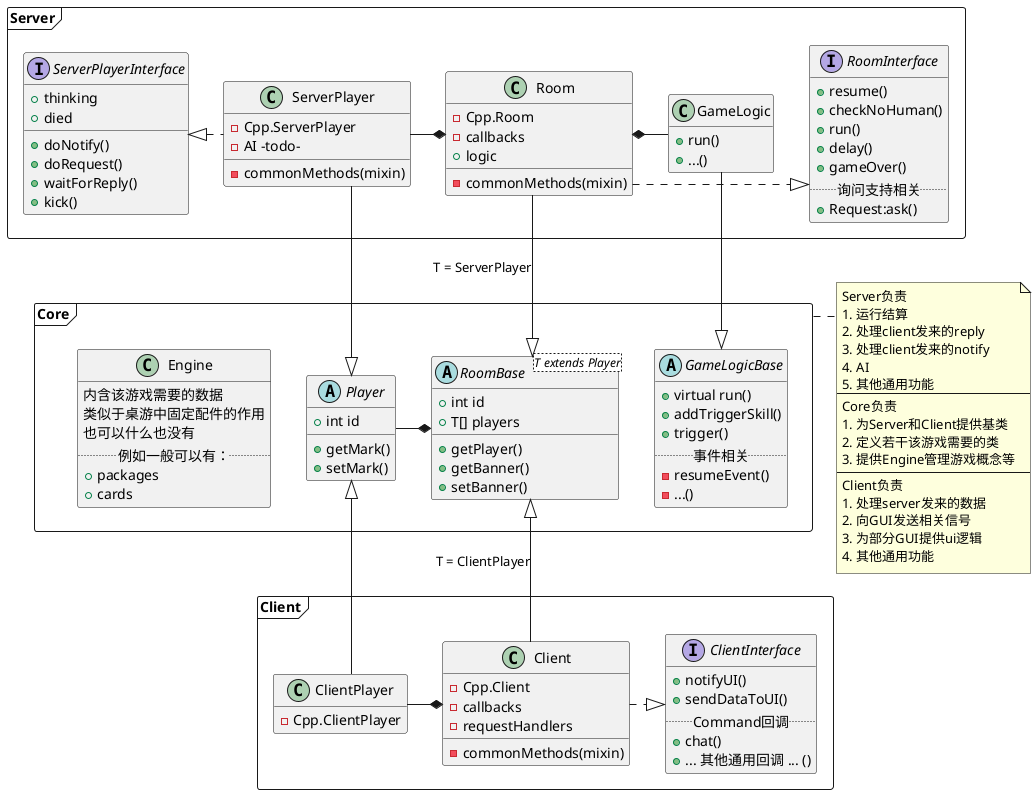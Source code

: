 @startuml

hide empty members
skinparam linetype ortho

package "Core" <<Frame>> {
  class Engine {
    内含该游戏需要的数据
    类似于桌游中固定配件的作用
    也可以什么也没有
    .. 例如一般可以有：..
    + packages
    + cards
  }

  abstract class RoomBase<T extends Player> {
    + int id
    + T[] players
    + getPlayer()
    + getBanner()
    + setBanner()
  }

  abstract class Player {
    + int id
    + getMark()
    + setMark()
  }

  abstract class GameLogicBase {
    + virtual run()
    + addTriggerSkill()
    + trigger()
    .. 事件相关 ..
    - resumeEvent()
    - ...()
  }

  Player -r-* RoomBase
  Player -l[hidden]- Engine
}

package "Server" <<Frame>> {
  class Room {
    - Cpp.Room
    - commonMethods(mixin)
    - callbacks
    + logic
  }

  interface RoomInterface {
    + resume()
    + checkNoHuman()
    + run()
    + delay()
    + gameOver()
    .. 询问支持相关 ..
    + Request:ask()
  }

  interface ServerPlayerInterface {
    + doNotify()
    + doRequest()
    + waitForReply()
    + kick()
    + thinking
    + died
  }

  class ServerPlayer {
    - Cpp.ServerPlayer
    - commonMethods(mixin)
    - AI -todo-
  }

  class GameLogic {
    + run()
    + ...()
  }

  Room -d-|> RoomBase: T = ServerPlayer
  ServerPlayer -d-|> Player
  ServerPlayer ..l..|> ServerPlayerInterface
  ServerPlayer -r-* Room
  Room ..r..|> RoomInterface
  GameLogic -l-* Room
  GameLogic --|> GameLogicBase
}

package "Client" <<Frame>> {
  class Client {
    - Cpp.Client
    - commonMethods(mixin)
    - callbacks
    - requestHandlers
  }

  class ClientPlayer {
    - Cpp.ClientPlayer
  }

  interface ClientInterface {
    + notifyUI()
    + sendDataToUI()
    .. Command回调 ..
    + chat()
    + ... 其他通用回调 ... ()
  }

  Client -u-|> RoomBase: T = ClientPlayer
  Client ..r..|> ClientInterface
  ClientPlayer -u-|> Player
  ClientPlayer -r-* Client
}

note right of Core
  Server负责
  1. 运行结算
  2. 处理client发来的reply
  3. 处理client发来的notify
  4. AI
  5. 其他通用功能
  ----
  Core负责
  1. 为Server和Client提供基类
  2. 定义若干该游戏需要的类
  3. 提供Engine管理游戏概念等
  ----
  Client负责
  1. 处理server发来的数据
  2. 向GUI发送相关信号
  3. 为部分GUI提供ui逻辑
  4. 其他通用功能
end note

@enduml
